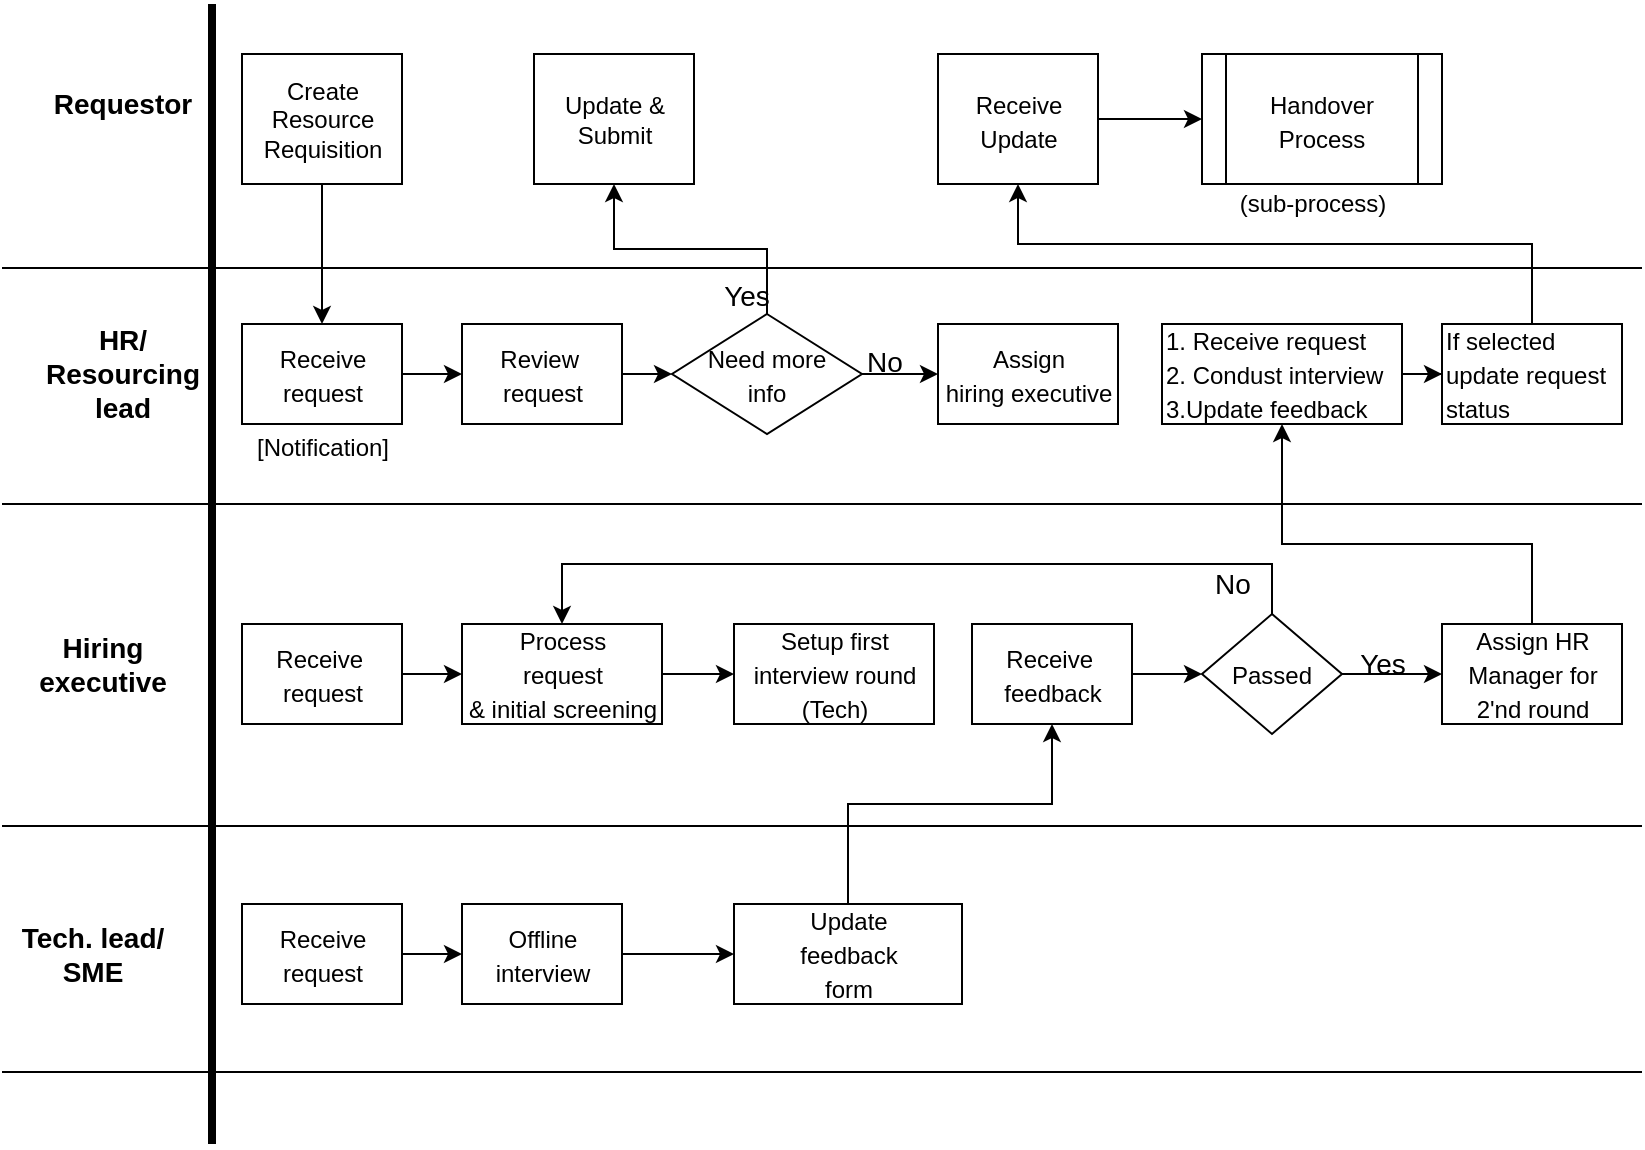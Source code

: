 <mxfile version="15.8.8" type="github"><diagram id="BdHbEBh6rbq1qQfQcoYi" name="Page-1"><mxGraphModel dx="868" dy="450" grid="1" gridSize="10" guides="1" tooltips="1" connect="1" arrows="1" fold="1" page="1" pageScale="1" pageWidth="827" pageHeight="1169" math="0" shadow="0"><root><mxCell id="0"/><mxCell id="1" parent="0"/><mxCell id="essa9dPwLCRXxrdYRUww-2" value="Requestor" style="text;html=1;align=center;verticalAlign=middle;resizable=0;points=[];autosize=1;strokeColor=none;fillColor=none;fontStyle=1;fontSize=14;" vertex="1" parent="1"><mxGeometry x="20" y="80" width="80" height="20" as="geometry"/></mxCell><mxCell id="essa9dPwLCRXxrdYRUww-7" value="(sub-process)" style="text;html=1;align=center;verticalAlign=middle;resizable=0;points=[];autosize=1;strokeColor=none;fillColor=none;" vertex="1" parent="1"><mxGeometry x="610" y="130" width="90" height="20" as="geometry"/></mxCell><mxCell id="essa9dPwLCRXxrdYRUww-11" value="No" style="text;html=1;align=center;verticalAlign=middle;resizable=0;points=[];autosize=1;strokeColor=none;fillColor=none;fontSize=14;" vertex="1" parent="1"><mxGeometry x="426" y="209" width="30" height="20" as="geometry"/></mxCell><mxCell id="essa9dPwLCRXxrdYRUww-21" value="No" style="text;html=1;align=center;verticalAlign=middle;resizable=0;points=[];autosize=1;strokeColor=none;fillColor=none;fontSize=14;" vertex="1" parent="1"><mxGeometry x="600" y="320" width="30" height="20" as="geometry"/></mxCell><mxCell id="essa9dPwLCRXxrdYRUww-22" value="Yes" style="text;html=1;align=center;verticalAlign=middle;resizable=0;points=[];autosize=1;strokeColor=none;fillColor=none;fontSize=14;" vertex="1" parent="1"><mxGeometry x="670" y="360" width="40" height="20" as="geometry"/></mxCell><mxCell id="essa9dPwLCRXxrdYRUww-25" value="Tech. lead/&lt;br style=&quot;font-size: 14px&quot;&gt;SME" style="text;html=1;align=center;verticalAlign=middle;resizable=0;points=[];autosize=1;strokeColor=none;fillColor=none;fontStyle=1;fontSize=14;" vertex="1" parent="1"><mxGeometry y="495" width="90" height="40" as="geometry"/></mxCell><mxCell id="essa9dPwLCRXxrdYRUww-30" value="[Notification]" style="text;html=1;align=center;verticalAlign=middle;resizable=0;points=[];autosize=1;strokeColor=none;fillColor=none;" vertex="1" parent="1"><mxGeometry x="120" y="252" width="80" height="20" as="geometry"/></mxCell><mxCell id="essa9dPwLCRXxrdYRUww-32" value="HR/&lt;br style=&quot;font-size: 14px;&quot;&gt;Resourcing&lt;br style=&quot;font-size: 14px;&quot;&gt;lead" style="text;html=1;align=center;verticalAlign=middle;resizable=0;points=[];autosize=1;strokeColor=none;fillColor=none;fontSize=14;fontStyle=1" vertex="1" parent="1"><mxGeometry x="15" y="195" width="90" height="60" as="geometry"/></mxCell><mxCell id="essa9dPwLCRXxrdYRUww-33" value="Hiring&lt;br style=&quot;font-size: 14px;&quot;&gt;executive" style="text;html=1;align=center;verticalAlign=middle;resizable=0;points=[];autosize=1;strokeColor=none;fillColor=none;fontStyle=1;fontSize=14;" vertex="1" parent="1"><mxGeometry x="10" y="350" width="80" height="40" as="geometry"/></mxCell><mxCell id="essa9dPwLCRXxrdYRUww-34" value="" style="line;strokeWidth=4;direction=south;html=1;perimeter=backbonePerimeter;points=[];outlineConnect=0;fontSize=14;" vertex="1" parent="1"><mxGeometry x="100" y="40" width="10" height="570" as="geometry"/></mxCell><mxCell id="essa9dPwLCRXxrdYRUww-39" value="" style="edgeStyle=orthogonalEdgeStyle;rounded=0;orthogonalLoop=1;jettySize=auto;html=1;fontSize=14;" edge="1" parent="1" source="essa9dPwLCRXxrdYRUww-35" target="essa9dPwLCRXxrdYRUww-38"><mxGeometry relative="1" as="geometry"/></mxCell><mxCell id="essa9dPwLCRXxrdYRUww-35" value="&lt;span style=&quot;font-size: 12px&quot;&gt;Receive&lt;/span&gt;&lt;br style=&quot;font-size: 12px&quot;&gt;&lt;span style=&quot;font-size: 12px&quot;&gt;request&lt;/span&gt;" style="html=1;fontSize=14;" vertex="1" parent="1"><mxGeometry x="120" y="200" width="80" height="50" as="geometry"/></mxCell><mxCell id="essa9dPwLCRXxrdYRUww-37" value="&lt;span style=&quot;font-size: 12px&quot;&gt;Assign&lt;/span&gt;&lt;br style=&quot;font-size: 12px&quot;&gt;&lt;span style=&quot;font-size: 12px&quot;&gt;hiring executive&lt;/span&gt;" style="html=1;fontSize=14;" vertex="1" parent="1"><mxGeometry x="468" y="200" width="90" height="50" as="geometry"/></mxCell><mxCell id="essa9dPwLCRXxrdYRUww-38" value="&lt;span style=&quot;font-size: 12px&quot;&gt;Review&amp;nbsp;&lt;/span&gt;&lt;br style=&quot;font-size: 12px&quot;&gt;&lt;span style=&quot;font-size: 12px&quot;&gt;request&lt;/span&gt;" style="html=1;fontSize=14;" vertex="1" parent="1"><mxGeometry x="230" y="200" width="80" height="50" as="geometry"/></mxCell><mxCell id="essa9dPwLCRXxrdYRUww-42" value="" style="edgeStyle=orthogonalEdgeStyle;rounded=0;orthogonalLoop=1;jettySize=auto;html=1;fontSize=14;" edge="1" parent="1" source="essa9dPwLCRXxrdYRUww-38" target="essa9dPwLCRXxrdYRUww-41"><mxGeometry relative="1" as="geometry"/></mxCell><mxCell id="essa9dPwLCRXxrdYRUww-43" value="" style="edgeStyle=orthogonalEdgeStyle;rounded=0;orthogonalLoop=1;jettySize=auto;html=1;fontSize=14;" edge="1" parent="1" source="essa9dPwLCRXxrdYRUww-41" target="essa9dPwLCRXxrdYRUww-37"><mxGeometry relative="1" as="geometry"/></mxCell><mxCell id="essa9dPwLCRXxrdYRUww-51" style="edgeStyle=orthogonalEdgeStyle;rounded=0;orthogonalLoop=1;jettySize=auto;html=1;fontSize=10;entryX=0.5;entryY=1;entryDx=0;entryDy=0;" edge="1" parent="1" source="essa9dPwLCRXxrdYRUww-41" target="essa9dPwLCRXxrdYRUww-49"><mxGeometry relative="1" as="geometry"><mxPoint x="350" y="150" as="targetPoint"/></mxGeometry></mxCell><mxCell id="essa9dPwLCRXxrdYRUww-41" value="&lt;span style=&quot;font-size: 12px&quot;&gt;Need more&lt;/span&gt;&lt;br style=&quot;font-size: 12px&quot;&gt;&lt;span style=&quot;font-size: 12px&quot;&gt;info&lt;/span&gt;" style="shape=rhombus;perimeter=rhombusPerimeter;whiteSpace=wrap;html=1;align=center;fontSize=14;" vertex="1" parent="1"><mxGeometry x="335" y="195" width="95" height="60" as="geometry"/></mxCell><mxCell id="essa9dPwLCRXxrdYRUww-58" style="edgeStyle=orthogonalEdgeStyle;rounded=0;orthogonalLoop=1;jettySize=auto;html=1;entryX=0.5;entryY=1;entryDx=0;entryDy=0;fontSize=14;" edge="1" parent="1" source="essa9dPwLCRXxrdYRUww-44" target="essa9dPwLCRXxrdYRUww-54"><mxGeometry relative="1" as="geometry"><Array as="points"><mxPoint x="765" y="160"/><mxPoint x="508" y="160"/></Array></mxGeometry></mxCell><mxCell id="essa9dPwLCRXxrdYRUww-44" value="&lt;span style=&quot;font-size: 12px&quot;&gt;If selected&lt;/span&gt;&lt;br style=&quot;font-size: 12px&quot;&gt;&lt;span style=&quot;font-size: 12px&quot;&gt;update request&lt;/span&gt;&lt;br style=&quot;font-size: 12px&quot;&gt;&lt;span style=&quot;font-size: 12px&quot;&gt;status&lt;/span&gt;" style="html=1;fontSize=14;align=left;" vertex="1" parent="1"><mxGeometry x="720" y="200" width="90" height="50" as="geometry"/></mxCell><mxCell id="essa9dPwLCRXxrdYRUww-47" value="" style="edgeStyle=orthogonalEdgeStyle;rounded=0;orthogonalLoop=1;jettySize=auto;html=1;fontSize=14;" edge="1" parent="1" source="essa9dPwLCRXxrdYRUww-45" target="essa9dPwLCRXxrdYRUww-44"><mxGeometry relative="1" as="geometry"/></mxCell><mxCell id="essa9dPwLCRXxrdYRUww-45" value="&lt;span style=&quot;font-size: 12px&quot;&gt;1. Receive request&lt;/span&gt;&lt;br style=&quot;font-size: 12px&quot;&gt;&lt;span style=&quot;font-size: 12px&quot;&gt;2. Condust interview&lt;/span&gt;&lt;br style=&quot;font-size: 12px&quot;&gt;&lt;span style=&quot;font-size: 12px&quot;&gt;3.Update feedback&lt;/span&gt;" style="html=1;fontSize=14;align=left;" vertex="1" parent="1"><mxGeometry x="580" y="200" width="120" height="50" as="geometry"/></mxCell><mxCell id="essa9dPwLCRXxrdYRUww-48" value="" style="line;strokeWidth=1;fillColor=none;align=left;verticalAlign=middle;spacingTop=-1;spacingLeft=3;spacingRight=3;rotatable=0;labelPosition=right;points=[];portConstraint=eastwest;fontSize=10;" vertex="1" parent="1"><mxGeometry y="168" width="820" height="8" as="geometry"/></mxCell><mxCell id="essa9dPwLCRXxrdYRUww-49" value="&lt;span style=&quot;font-size: 12px&quot;&gt;Update &amp;amp;&lt;/span&gt;&lt;br style=&quot;font-size: 12px&quot;&gt;&lt;span style=&quot;font-size: 12px&quot;&gt;Submit&lt;/span&gt;" style="html=1;fontSize=10;" vertex="1" parent="1"><mxGeometry x="266" y="65" width="80" height="65" as="geometry"/></mxCell><mxCell id="essa9dPwLCRXxrdYRUww-88" value="" style="edgeStyle=orthogonalEdgeStyle;rounded=0;orthogonalLoop=1;jettySize=auto;html=1;fontSize=14;" edge="1" parent="1" source="essa9dPwLCRXxrdYRUww-50" target="essa9dPwLCRXxrdYRUww-35"><mxGeometry relative="1" as="geometry"/></mxCell><mxCell id="essa9dPwLCRXxrdYRUww-50" value="&lt;span style=&quot;font-size: 12px;&quot;&gt;Create&lt;/span&gt;&lt;br style=&quot;font-size: 12px;&quot;&gt;&lt;span style=&quot;font-size: 12px;&quot;&gt;Resource&lt;/span&gt;&lt;br style=&quot;font-size: 12px;&quot;&gt;&lt;span style=&quot;font-size: 12px;&quot;&gt;Requisition&lt;/span&gt;" style="html=1;fontSize=10;align=center;" vertex="1" parent="1"><mxGeometry x="120" y="65" width="80" height="65" as="geometry"/></mxCell><mxCell id="essa9dPwLCRXxrdYRUww-52" value="Yes" style="text;html=1;align=center;verticalAlign=middle;resizable=0;points=[];autosize=1;strokeColor=none;fillColor=none;fontSize=14;" vertex="1" parent="1"><mxGeometry x="352" y="176" width="40" height="20" as="geometry"/></mxCell><mxCell id="essa9dPwLCRXxrdYRUww-56" value="" style="edgeStyle=orthogonalEdgeStyle;rounded=0;orthogonalLoop=1;jettySize=auto;html=1;fontSize=14;" edge="1" parent="1" source="essa9dPwLCRXxrdYRUww-54"><mxGeometry relative="1" as="geometry"><mxPoint x="600" y="97.5" as="targetPoint"/></mxGeometry></mxCell><mxCell id="essa9dPwLCRXxrdYRUww-54" value="&lt;span style=&quot;font-size: 12px&quot;&gt;Receive&lt;/span&gt;&lt;br style=&quot;font-size: 12px&quot;&gt;&lt;span style=&quot;font-size: 12px&quot;&gt;Update&lt;/span&gt;" style="html=1;fontSize=14;" vertex="1" parent="1"><mxGeometry x="468" y="65" width="80" height="65" as="geometry"/></mxCell><mxCell id="essa9dPwLCRXxrdYRUww-59" value="&lt;span style=&quot;font-size: 12px&quot;&gt;Handover&lt;/span&gt;&lt;br style=&quot;font-size: 12px&quot;&gt;&lt;span style=&quot;font-size: 12px&quot;&gt;Process&lt;/span&gt;" style="shape=process;whiteSpace=wrap;html=1;backgroundOutline=1;fontSize=14;" vertex="1" parent="1"><mxGeometry x="600" y="65" width="120" height="65" as="geometry"/></mxCell><mxCell id="essa9dPwLCRXxrdYRUww-61" value="" style="line;strokeWidth=1;fillColor=none;align=left;verticalAlign=middle;spacingTop=-1;spacingLeft=3;spacingRight=3;rotatable=0;labelPosition=right;points=[];portConstraint=eastwest;fontSize=10;" vertex="1" parent="1"><mxGeometry y="286" width="820" height="8" as="geometry"/></mxCell><mxCell id="essa9dPwLCRXxrdYRUww-67" value="" style="edgeStyle=orthogonalEdgeStyle;rounded=0;orthogonalLoop=1;jettySize=auto;html=1;fontSize=14;" edge="1" parent="1" source="essa9dPwLCRXxrdYRUww-62" target="essa9dPwLCRXxrdYRUww-65"><mxGeometry relative="1" as="geometry"/></mxCell><mxCell id="essa9dPwLCRXxrdYRUww-77" style="edgeStyle=orthogonalEdgeStyle;rounded=0;orthogonalLoop=1;jettySize=auto;html=1;fontSize=14;exitX=0.5;exitY=0;exitDx=0;exitDy=0;" edge="1" parent="1" source="essa9dPwLCRXxrdYRUww-70" target="essa9dPwLCRXxrdYRUww-62"><mxGeometry relative="1" as="geometry"><Array as="points"><mxPoint x="635" y="320"/><mxPoint x="280" y="320"/></Array></mxGeometry></mxCell><mxCell id="essa9dPwLCRXxrdYRUww-62" value="&lt;span style=&quot;font-size: 12px&quot;&gt;Process&lt;/span&gt;&lt;br style=&quot;font-size: 12px&quot;&gt;&lt;span style=&quot;font-size: 12px&quot;&gt;request&lt;/span&gt;&lt;br style=&quot;font-size: 12px&quot;&gt;&lt;span style=&quot;font-size: 12px&quot;&gt;&amp;amp; initial screening&lt;/span&gt;" style="html=1;fontSize=14;" vertex="1" parent="1"><mxGeometry x="230" y="350" width="100" height="50" as="geometry"/></mxCell><mxCell id="essa9dPwLCRXxrdYRUww-64" value="" style="edgeStyle=orthogonalEdgeStyle;rounded=0;orthogonalLoop=1;jettySize=auto;html=1;fontSize=14;" edge="1" parent="1" source="essa9dPwLCRXxrdYRUww-63" target="essa9dPwLCRXxrdYRUww-62"><mxGeometry relative="1" as="geometry"/></mxCell><mxCell id="essa9dPwLCRXxrdYRUww-63" value="&lt;span style=&quot;font-size: 12px&quot;&gt;Receive&amp;nbsp;&lt;/span&gt;&lt;br style=&quot;font-size: 12px&quot;&gt;&lt;span style=&quot;font-size: 12px&quot;&gt;request&lt;/span&gt;" style="html=1;fontSize=14;" vertex="1" parent="1"><mxGeometry x="120" y="350" width="80" height="50" as="geometry"/></mxCell><mxCell id="essa9dPwLCRXxrdYRUww-65" value="&lt;span style=&quot;font-size: 12px&quot;&gt;Setup first&lt;/span&gt;&lt;br style=&quot;font-size: 12px&quot;&gt;&lt;span style=&quot;font-size: 12px&quot;&gt;interview round&lt;/span&gt;&lt;br style=&quot;font-size: 12px&quot;&gt;&lt;span style=&quot;font-size: 12px&quot;&gt;(Tech)&lt;/span&gt;" style="html=1;fontSize=14;" vertex="1" parent="1"><mxGeometry x="366" y="350" width="100" height="50" as="geometry"/></mxCell><mxCell id="essa9dPwLCRXxrdYRUww-75" value="" style="edgeStyle=orthogonalEdgeStyle;rounded=0;orthogonalLoop=1;jettySize=auto;html=1;fontSize=14;" edge="1" parent="1" source="essa9dPwLCRXxrdYRUww-66" target="essa9dPwLCRXxrdYRUww-70"><mxGeometry relative="1" as="geometry"/></mxCell><mxCell id="essa9dPwLCRXxrdYRUww-66" value="&lt;span style=&quot;font-size: 12px&quot;&gt;Receive&amp;nbsp;&lt;/span&gt;&lt;br style=&quot;font-size: 12px&quot;&gt;&lt;span style=&quot;font-size: 12px&quot;&gt;feedback&lt;/span&gt;" style="html=1;fontSize=14;" vertex="1" parent="1"><mxGeometry x="485" y="350" width="80" height="50" as="geometry"/></mxCell><mxCell id="essa9dPwLCRXxrdYRUww-74" value="" style="edgeStyle=orthogonalEdgeStyle;rounded=0;orthogonalLoop=1;jettySize=auto;html=1;fontSize=14;" edge="1" parent="1" source="essa9dPwLCRXxrdYRUww-70" target="essa9dPwLCRXxrdYRUww-71"><mxGeometry relative="1" as="geometry"/></mxCell><mxCell id="essa9dPwLCRXxrdYRUww-70" value="&lt;span style=&quot;font-size: 12px&quot;&gt;Passed&lt;/span&gt;" style="shape=rhombus;perimeter=rhombusPerimeter;whiteSpace=wrap;html=1;align=center;fontSize=14;" vertex="1" parent="1"><mxGeometry x="600" y="345" width="70" height="60" as="geometry"/></mxCell><mxCell id="essa9dPwLCRXxrdYRUww-73" style="edgeStyle=orthogonalEdgeStyle;rounded=0;orthogonalLoop=1;jettySize=auto;html=1;entryX=0.5;entryY=1;entryDx=0;entryDy=0;fontSize=14;" edge="1" parent="1" source="essa9dPwLCRXxrdYRUww-71" target="essa9dPwLCRXxrdYRUww-45"><mxGeometry relative="1" as="geometry"><Array as="points"><mxPoint x="765" y="310"/><mxPoint x="640" y="310"/></Array></mxGeometry></mxCell><mxCell id="essa9dPwLCRXxrdYRUww-71" value="&lt;span style=&quot;font-size: 12px&quot;&gt;Assign HR&lt;/span&gt;&lt;br style=&quot;font-size: 12px&quot;&gt;&lt;span style=&quot;font-size: 12px&quot;&gt;Manager for&lt;/span&gt;&lt;br style=&quot;font-size: 12px&quot;&gt;&lt;span style=&quot;font-size: 12px&quot;&gt;2'nd round&lt;/span&gt;" style="html=1;fontSize=14;" vertex="1" parent="1"><mxGeometry x="720" y="350" width="90" height="50" as="geometry"/></mxCell><mxCell id="essa9dPwLCRXxrdYRUww-82" value="" style="edgeStyle=orthogonalEdgeStyle;rounded=0;orthogonalLoop=1;jettySize=auto;html=1;fontSize=14;" edge="1" parent="1" source="essa9dPwLCRXxrdYRUww-72" target="essa9dPwLCRXxrdYRUww-78"><mxGeometry relative="1" as="geometry"/></mxCell><mxCell id="essa9dPwLCRXxrdYRUww-72" value="&lt;span style=&quot;font-size: 12px&quot;&gt;Receive&lt;/span&gt;&lt;br style=&quot;font-size: 12px&quot;&gt;&lt;span style=&quot;font-size: 12px&quot;&gt;request&lt;/span&gt;" style="html=1;fontSize=14;" vertex="1" parent="1"><mxGeometry x="120" y="490" width="80" height="50" as="geometry"/></mxCell><mxCell id="essa9dPwLCRXxrdYRUww-83" value="" style="edgeStyle=orthogonalEdgeStyle;rounded=0;orthogonalLoop=1;jettySize=auto;html=1;fontSize=14;" edge="1" parent="1" source="essa9dPwLCRXxrdYRUww-78" target="essa9dPwLCRXxrdYRUww-79"><mxGeometry relative="1" as="geometry"/></mxCell><mxCell id="essa9dPwLCRXxrdYRUww-78" value="&lt;span style=&quot;font-size: 12px&quot;&gt;Offline&lt;/span&gt;&lt;br style=&quot;font-size: 12px&quot;&gt;&lt;span style=&quot;font-size: 12px&quot;&gt;interview&lt;/span&gt;" style="html=1;fontSize=14;" vertex="1" parent="1"><mxGeometry x="230" y="490" width="80" height="50" as="geometry"/></mxCell><mxCell id="essa9dPwLCRXxrdYRUww-84" style="edgeStyle=orthogonalEdgeStyle;rounded=0;orthogonalLoop=1;jettySize=auto;html=1;entryX=0.5;entryY=1;entryDx=0;entryDy=0;fontSize=14;" edge="1" parent="1" source="essa9dPwLCRXxrdYRUww-79" target="essa9dPwLCRXxrdYRUww-66"><mxGeometry relative="1" as="geometry"><Array as="points"><mxPoint x="423" y="440"/><mxPoint x="525" y="440"/></Array></mxGeometry></mxCell><mxCell id="essa9dPwLCRXxrdYRUww-79" value="&lt;span style=&quot;font-size: 12px&quot;&gt;Update&lt;/span&gt;&lt;br style=&quot;font-size: 12px&quot;&gt;&lt;span style=&quot;font-size: 12px&quot;&gt;feedback&lt;/span&gt;&lt;br style=&quot;font-size: 12px&quot;&gt;&lt;span style=&quot;font-size: 12px&quot;&gt;form&lt;/span&gt;" style="html=1;fontSize=14;" vertex="1" parent="1"><mxGeometry x="366" y="490" width="114" height="50" as="geometry"/></mxCell><mxCell id="essa9dPwLCRXxrdYRUww-85" value="" style="line;strokeWidth=1;fillColor=none;align=left;verticalAlign=middle;spacingTop=-1;spacingLeft=3;spacingRight=3;rotatable=0;labelPosition=right;points=[];portConstraint=eastwest;fontSize=10;" vertex="1" parent="1"><mxGeometry y="447" width="820" height="8" as="geometry"/></mxCell><mxCell id="essa9dPwLCRXxrdYRUww-86" value="" style="line;strokeWidth=1;fillColor=none;align=left;verticalAlign=middle;spacingTop=-1;spacingLeft=3;spacingRight=3;rotatable=0;labelPosition=right;points=[];portConstraint=eastwest;fontSize=10;" vertex="1" parent="1"><mxGeometry y="570" width="820" height="8" as="geometry"/></mxCell></root></mxGraphModel></diagram></mxfile>